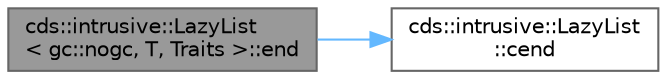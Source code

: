 digraph "cds::intrusive::LazyList&lt; gc::nogc, T, Traits &gt;::end"
{
 // LATEX_PDF_SIZE
  bgcolor="transparent";
  edge [fontname=Helvetica,fontsize=10,labelfontname=Helvetica,labelfontsize=10];
  node [fontname=Helvetica,fontsize=10,shape=box,height=0.2,width=0.4];
  rankdir="LR";
  Node1 [id="Node000001",label="cds::intrusive::LazyList\l\< gc::nogc, T, Traits \>::end",height=0.2,width=0.4,color="gray40", fillcolor="grey60", style="filled", fontcolor="black",tooltip="Returns an const iterator that addresses the location succeeding the last element in a list"];
  Node1 -> Node2 [id="edge2_Node000001_Node000002",color="steelblue1",style="solid",tooltip=" "];
  Node2 [id="Node000002",label="cds::intrusive::LazyList\l::cend",height=0.2,width=0.4,color="grey40", fillcolor="white", style="filled",URL="$classcds_1_1intrusive_1_1_lazy_list.html#a62371f6dc7af14faaeea3b9d3a9b2345",tooltip="Returns an const iterator that addresses the location succeeding the last element in a list"];
}
